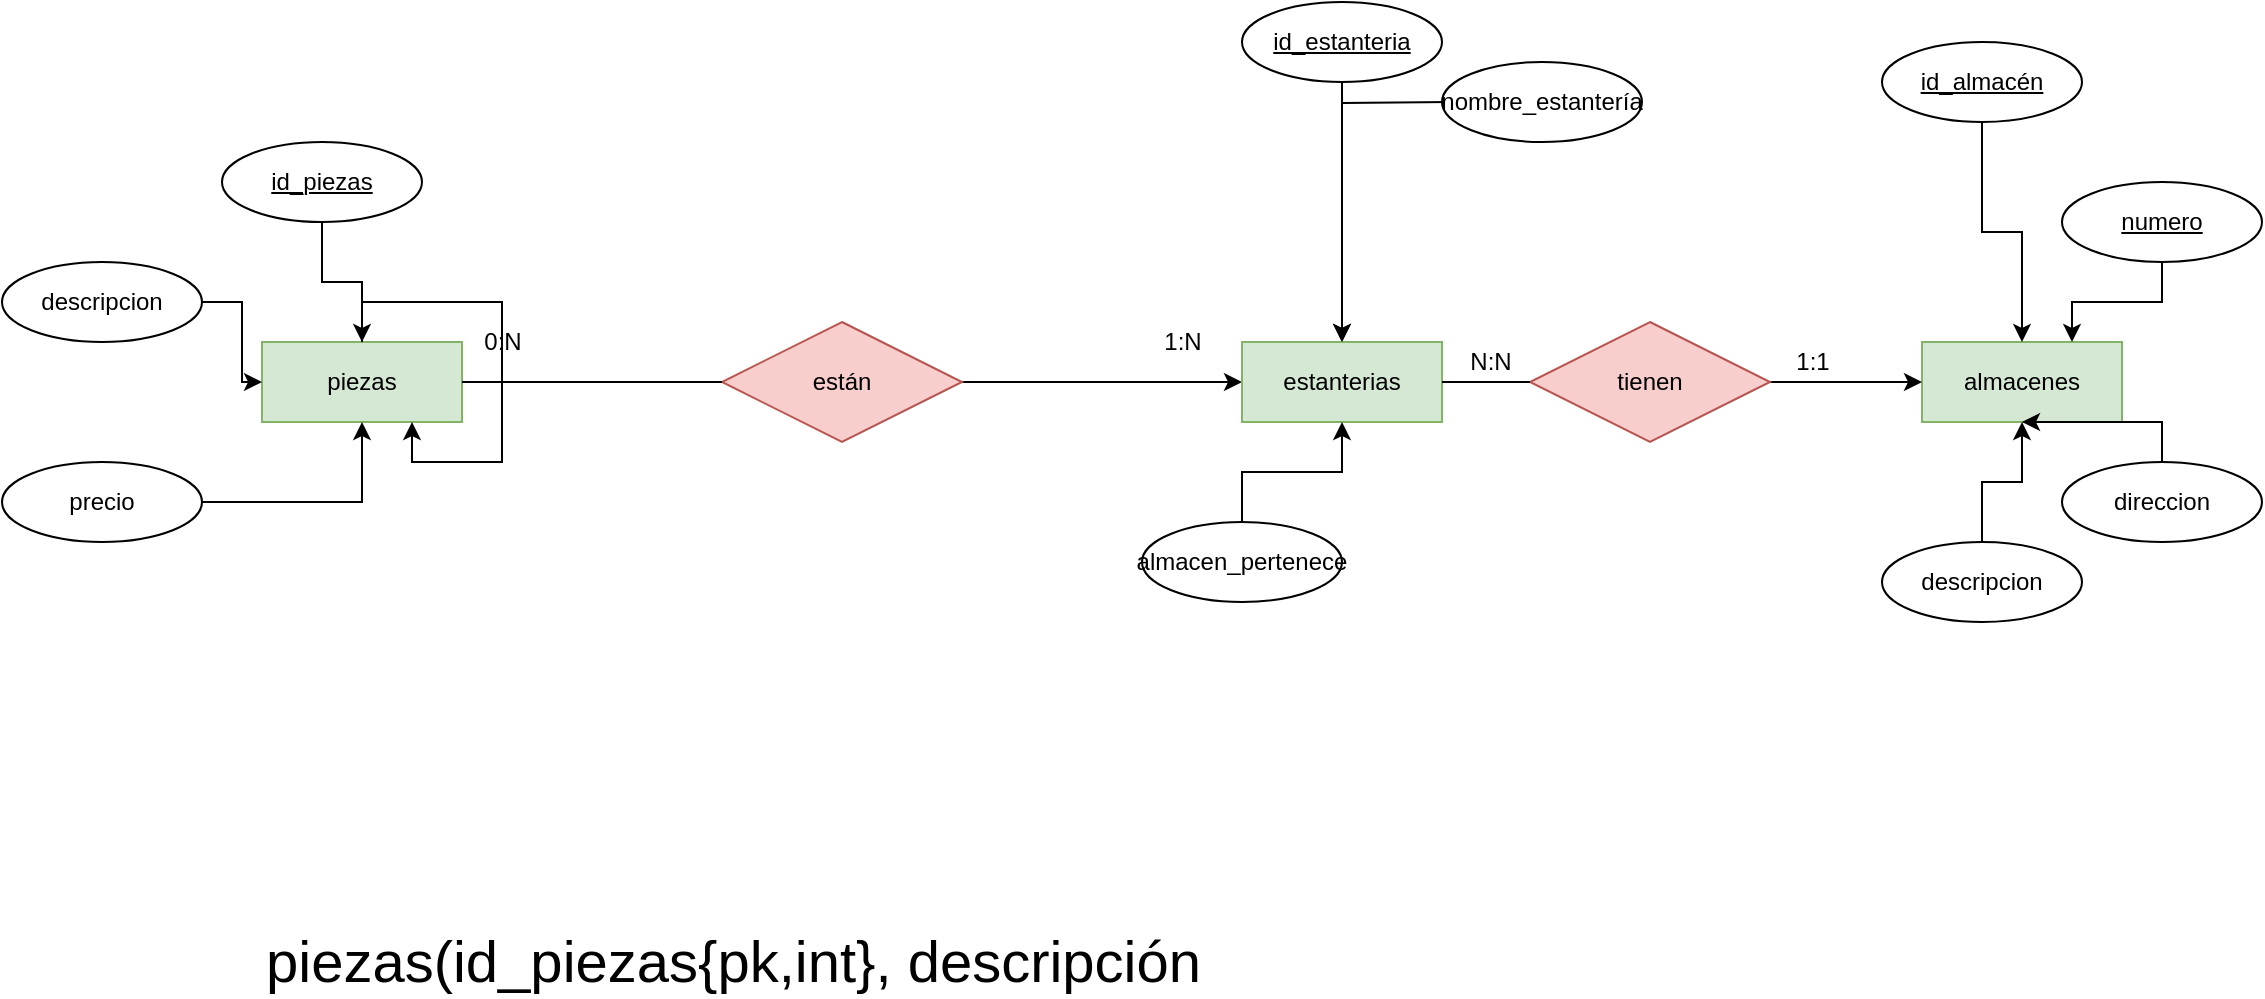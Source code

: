 <mxfile version="15.4.0" type="device"><diagram id="IFJH5620NEZV7kkfkcN7" name="Página-1"><mxGraphModel dx="2048" dy="714" grid="1" gridSize="10" guides="1" tooltips="1" connect="1" arrows="1" fold="1" page="1" pageScale="1" pageWidth="827" pageHeight="1169" math="0" shadow="0"><root><mxCell id="0"/><mxCell id="1" parent="0"/><mxCell id="DalJ2MdojtiHIQSheAfN-24" style="edgeStyle=orthogonalEdgeStyle;rounded=0;orthogonalLoop=1;jettySize=auto;html=1;startArrow=none;" parent="1" source="DalJ2MdojtiHIQSheAfN-25" target="DalJ2MdojtiHIQSheAfN-8" edge="1"><mxGeometry relative="1" as="geometry"/></mxCell><mxCell id="mXPj6oIGl9zHHcTVYyWt-1" value="piezas" style="whiteSpace=wrap;html=1;align=center;fillColor=#d5e8d4;strokeColor=#82b366;" parent="1" vertex="1"><mxGeometry x="-280" y="320" width="100" height="40" as="geometry"/></mxCell><mxCell id="DalJ2MdojtiHIQSheAfN-22" style="edgeStyle=orthogonalEdgeStyle;rounded=0;orthogonalLoop=1;jettySize=auto;html=1;" parent="1" source="mXPj6oIGl9zHHcTVYyWt-2" target="mXPj6oIGl9zHHcTVYyWt-1" edge="1"><mxGeometry relative="1" as="geometry"/></mxCell><mxCell id="mXPj6oIGl9zHHcTVYyWt-2" value="&lt;u&gt;id_piezas&lt;/u&gt;" style="ellipse;whiteSpace=wrap;html=1;align=center;" parent="1" vertex="1"><mxGeometry x="-300" y="220" width="100" height="40" as="geometry"/></mxCell><mxCell id="DalJ2MdojtiHIQSheAfN-21" style="edgeStyle=orthogonalEdgeStyle;rounded=0;orthogonalLoop=1;jettySize=auto;html=1;" parent="1" source="DalJ2MdojtiHIQSheAfN-1" target="mXPj6oIGl9zHHcTVYyWt-1" edge="1"><mxGeometry relative="1" as="geometry"/></mxCell><mxCell id="DalJ2MdojtiHIQSheAfN-1" value="descripcion" style="ellipse;whiteSpace=wrap;html=1;align=center;" parent="1" vertex="1"><mxGeometry x="-410" y="280" width="100" height="40" as="geometry"/></mxCell><mxCell id="DalJ2MdojtiHIQSheAfN-20" style="edgeStyle=orthogonalEdgeStyle;rounded=0;orthogonalLoop=1;jettySize=auto;html=1;" parent="1" source="DalJ2MdojtiHIQSheAfN-2" target="mXPj6oIGl9zHHcTVYyWt-1" edge="1"><mxGeometry relative="1" as="geometry"/></mxCell><mxCell id="DalJ2MdojtiHIQSheAfN-2" value="precio" style="ellipse;whiteSpace=wrap;html=1;align=center;" parent="1" vertex="1"><mxGeometry x="-410" y="380" width="100" height="40" as="geometry"/></mxCell><mxCell id="DalJ2MdojtiHIQSheAfN-3" value="almacenes" style="whiteSpace=wrap;html=1;align=center;fillColor=#d5e8d4;strokeColor=#82b366;" parent="1" vertex="1"><mxGeometry x="550" y="320" width="100" height="40" as="geometry"/></mxCell><mxCell id="DalJ2MdojtiHIQSheAfN-28" style="edgeStyle=orthogonalEdgeStyle;rounded=0;orthogonalLoop=1;jettySize=auto;html=1;entryX=0.75;entryY=0;entryDx=0;entryDy=0;" parent="1" source="DalJ2MdojtiHIQSheAfN-4" target="DalJ2MdojtiHIQSheAfN-3" edge="1"><mxGeometry relative="1" as="geometry"/></mxCell><mxCell id="DalJ2MdojtiHIQSheAfN-4" value="&lt;u&gt;numero&lt;/u&gt;" style="ellipse;whiteSpace=wrap;html=1;align=center;" parent="1" vertex="1"><mxGeometry x="620" y="240" width="100" height="40" as="geometry"/></mxCell><mxCell id="DalJ2MdojtiHIQSheAfN-30" style="edgeStyle=orthogonalEdgeStyle;rounded=0;orthogonalLoop=1;jettySize=auto;html=1;" parent="1" source="DalJ2MdojtiHIQSheAfN-5" target="DalJ2MdojtiHIQSheAfN-3" edge="1"><mxGeometry relative="1" as="geometry"/></mxCell><mxCell id="DalJ2MdojtiHIQSheAfN-5" value="descripcion" style="ellipse;whiteSpace=wrap;html=1;align=center;" parent="1" vertex="1"><mxGeometry x="530" y="420" width="100" height="40" as="geometry"/></mxCell><mxCell id="DalJ2MdojtiHIQSheAfN-29" style="edgeStyle=orthogonalEdgeStyle;rounded=0;orthogonalLoop=1;jettySize=auto;html=1;" parent="1" source="DalJ2MdojtiHIQSheAfN-6" target="DalJ2MdojtiHIQSheAfN-3" edge="1"><mxGeometry relative="1" as="geometry"/></mxCell><mxCell id="DalJ2MdojtiHIQSheAfN-6" value="direccion" style="ellipse;whiteSpace=wrap;html=1;align=center;" parent="1" vertex="1"><mxGeometry x="620" y="380" width="100" height="40" as="geometry"/></mxCell><mxCell id="DalJ2MdojtiHIQSheAfN-11" style="edgeStyle=orthogonalEdgeStyle;rounded=0;orthogonalLoop=1;jettySize=auto;html=1;" parent="1" source="DalJ2MdojtiHIQSheAfN-7" target="DalJ2MdojtiHIQSheAfN-8" edge="1"><mxGeometry relative="1" as="geometry"/></mxCell><mxCell id="DalJ2MdojtiHIQSheAfN-7" value="&lt;u&gt;id_estanteria&lt;/u&gt;" style="ellipse;whiteSpace=wrap;html=1;align=center;" parent="1" vertex="1"><mxGeometry x="210" y="150" width="100" height="40" as="geometry"/></mxCell><mxCell id="DalJ2MdojtiHIQSheAfN-12" style="edgeStyle=orthogonalEdgeStyle;rounded=0;orthogonalLoop=1;jettySize=auto;html=1;startArrow=none;" parent="1" source="DalJ2MdojtiHIQSheAfN-14" target="DalJ2MdojtiHIQSheAfN-3" edge="1"><mxGeometry relative="1" as="geometry"/></mxCell><mxCell id="DalJ2MdojtiHIQSheAfN-8" value="estanterias" style="whiteSpace=wrap;html=1;align=center;fillColor=#d5e8d4;strokeColor=#82b366;" parent="1" vertex="1"><mxGeometry x="210" y="320" width="100" height="40" as="geometry"/></mxCell><mxCell id="DalJ2MdojtiHIQSheAfN-10" style="edgeStyle=orthogonalEdgeStyle;rounded=0;orthogonalLoop=1;jettySize=auto;html=1;" parent="1" source="DalJ2MdojtiHIQSheAfN-9" target="DalJ2MdojtiHIQSheAfN-8" edge="1"><mxGeometry relative="1" as="geometry"/></mxCell><mxCell id="DalJ2MdojtiHIQSheAfN-9" value="almacen_pertenece" style="ellipse;whiteSpace=wrap;html=1;align=center;" parent="1" vertex="1"><mxGeometry x="160" y="410" width="100" height="40" as="geometry"/></mxCell><mxCell id="DalJ2MdojtiHIQSheAfN-14" value="tienen" style="shape=rhombus;perimeter=rhombusPerimeter;whiteSpace=wrap;html=1;align=center;fillColor=#f8cecc;strokeColor=#b85450;" parent="1" vertex="1"><mxGeometry x="354" y="310" width="120" height="60" as="geometry"/></mxCell><mxCell id="DalJ2MdojtiHIQSheAfN-15" value="" style="edgeStyle=orthogonalEdgeStyle;rounded=0;orthogonalLoop=1;jettySize=auto;html=1;endArrow=none;" parent="1" source="DalJ2MdojtiHIQSheAfN-8" target="DalJ2MdojtiHIQSheAfN-14" edge="1"><mxGeometry relative="1" as="geometry"><mxPoint x="600" y="340" as="sourcePoint"/><mxPoint x="414" y="340" as="targetPoint"/></mxGeometry></mxCell><mxCell id="DalJ2MdojtiHIQSheAfN-16" value="N:N" style="text;html=1;resizable=0;autosize=1;align=center;verticalAlign=middle;points=[];fillColor=none;strokeColor=none;rounded=0;" parent="1" vertex="1"><mxGeometry x="314" y="320" width="40" height="20" as="geometry"/></mxCell><mxCell id="DalJ2MdojtiHIQSheAfN-17" value="1:1" style="text;html=1;resizable=0;autosize=1;align=center;verticalAlign=middle;points=[];fillColor=none;strokeColor=none;rounded=0;" parent="1" vertex="1"><mxGeometry x="480" y="320" width="30" height="20" as="geometry"/></mxCell><mxCell id="DalJ2MdojtiHIQSheAfN-26" value="1:N" style="text;html=1;resizable=0;autosize=1;align=center;verticalAlign=middle;points=[];fillColor=none;strokeColor=none;rounded=0;" parent="1" vertex="1"><mxGeometry x="165" y="310" width="30" height="20" as="geometry"/></mxCell><mxCell id="DalJ2MdojtiHIQSheAfN-27" value="0:N" style="text;html=1;resizable=0;autosize=1;align=center;verticalAlign=middle;points=[];fillColor=none;strokeColor=none;rounded=0;" parent="1" vertex="1"><mxGeometry x="-175" y="310" width="30" height="20" as="geometry"/></mxCell><mxCell id="e3VRkg9qPQIzLSW2rVCr-1" value="&lt;span style=&quot;font-size: 29px&quot;&gt;piezas(id_piezas{pk,int}, descripción&lt;/span&gt;" style="text;html=1;align=left;verticalAlign=middle;resizable=0;points=[];autosize=1;strokeColor=none;fillColor=none;" vertex="1" parent="1"><mxGeometry x="-280" y="620" width="480" height="20" as="geometry"/></mxCell><mxCell id="e3VRkg9qPQIzLSW2rVCr-2" style="edgeStyle=orthogonalEdgeStyle;rounded=0;orthogonalLoop=1;jettySize=auto;html=1;entryX=0.75;entryY=1;entryDx=0;entryDy=0;" edge="1" parent="1" source="mXPj6oIGl9zHHcTVYyWt-1" target="mXPj6oIGl9zHHcTVYyWt-1"><mxGeometry relative="1" as="geometry"/></mxCell><mxCell id="DalJ2MdojtiHIQSheAfN-25" value="están" style="shape=rhombus;perimeter=rhombusPerimeter;whiteSpace=wrap;html=1;align=center;fillColor=#f8cecc;strokeColor=#b85450;" parent="1" vertex="1"><mxGeometry x="-50" y="310" width="120" height="60" as="geometry"/></mxCell><mxCell id="e3VRkg9qPQIzLSW2rVCr-3" value="" style="edgeStyle=orthogonalEdgeStyle;rounded=0;orthogonalLoop=1;jettySize=auto;html=1;endArrow=none;" edge="1" parent="1" source="mXPj6oIGl9zHHcTVYyWt-1" target="DalJ2MdojtiHIQSheAfN-25"><mxGeometry relative="1" as="geometry"><mxPoint x="-180" y="340" as="sourcePoint"/><mxPoint x="210" y="340" as="targetPoint"/></mxGeometry></mxCell><mxCell id="e3VRkg9qPQIzLSW2rVCr-5" style="edgeStyle=orthogonalEdgeStyle;rounded=0;orthogonalLoop=1;jettySize=auto;html=1;" edge="1" parent="1" target="DalJ2MdojtiHIQSheAfN-8"><mxGeometry relative="1" as="geometry"><mxPoint x="314" y="200" as="sourcePoint"/></mxGeometry></mxCell><mxCell id="e3VRkg9qPQIzLSW2rVCr-7" style="edgeStyle=orthogonalEdgeStyle;rounded=0;orthogonalLoop=1;jettySize=auto;html=1;" edge="1" parent="1" source="e3VRkg9qPQIzLSW2rVCr-6" target="DalJ2MdojtiHIQSheAfN-3"><mxGeometry relative="1" as="geometry"/></mxCell><mxCell id="e3VRkg9qPQIzLSW2rVCr-6" value="&lt;u&gt;id_almacén&lt;/u&gt;" style="ellipse;whiteSpace=wrap;html=1;align=center;" vertex="1" parent="1"><mxGeometry x="530" y="170" width="100" height="40" as="geometry"/></mxCell><mxCell id="e3VRkg9qPQIzLSW2rVCr-8" value="nombre_estantería" style="ellipse;whiteSpace=wrap;html=1;align=center;" vertex="1" parent="1"><mxGeometry x="310" y="180" width="100" height="40" as="geometry"/></mxCell></root></mxGraphModel></diagram></mxfile>